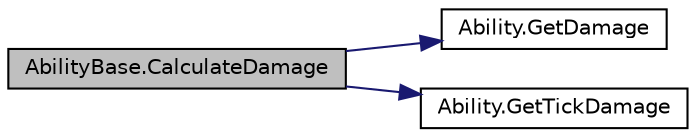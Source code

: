 digraph "AbilityBase.CalculateDamage"
{
 // INTERACTIVE_SVG=YES
 // LATEX_PDF_SIZE
  edge [fontname="Helvetica",fontsize="10",labelfontname="Helvetica",labelfontsize="10"];
  node [fontname="Helvetica",fontsize="10",shape=record];
  rankdir="LR";
  Node1 [label="AbilityBase.CalculateDamage",height=0.2,width=0.4,color="black", fillcolor="grey75", style="filled", fontcolor="black",tooltip="Returns the calculated damage."];
  Node1 -> Node2 [color="midnightblue",fontsize="10",style="solid",fontname="Helvetica"];
  Node2 [label="Ability.GetDamage",height=0.2,width=0.4,color="black", fillcolor="white", style="filled",URL="$class_ability.html#a004d2ead9a2f144fe5a181fceed114a5",tooltip=" "];
  Node1 -> Node3 [color="midnightblue",fontsize="10",style="solid",fontname="Helvetica"];
  Node3 [label="Ability.GetTickDamage",height=0.2,width=0.4,color="black", fillcolor="white", style="filled",URL="$class_ability.html#a0c1233ee3cfecfed5c899ed29d0ec4b9",tooltip=" "];
}
